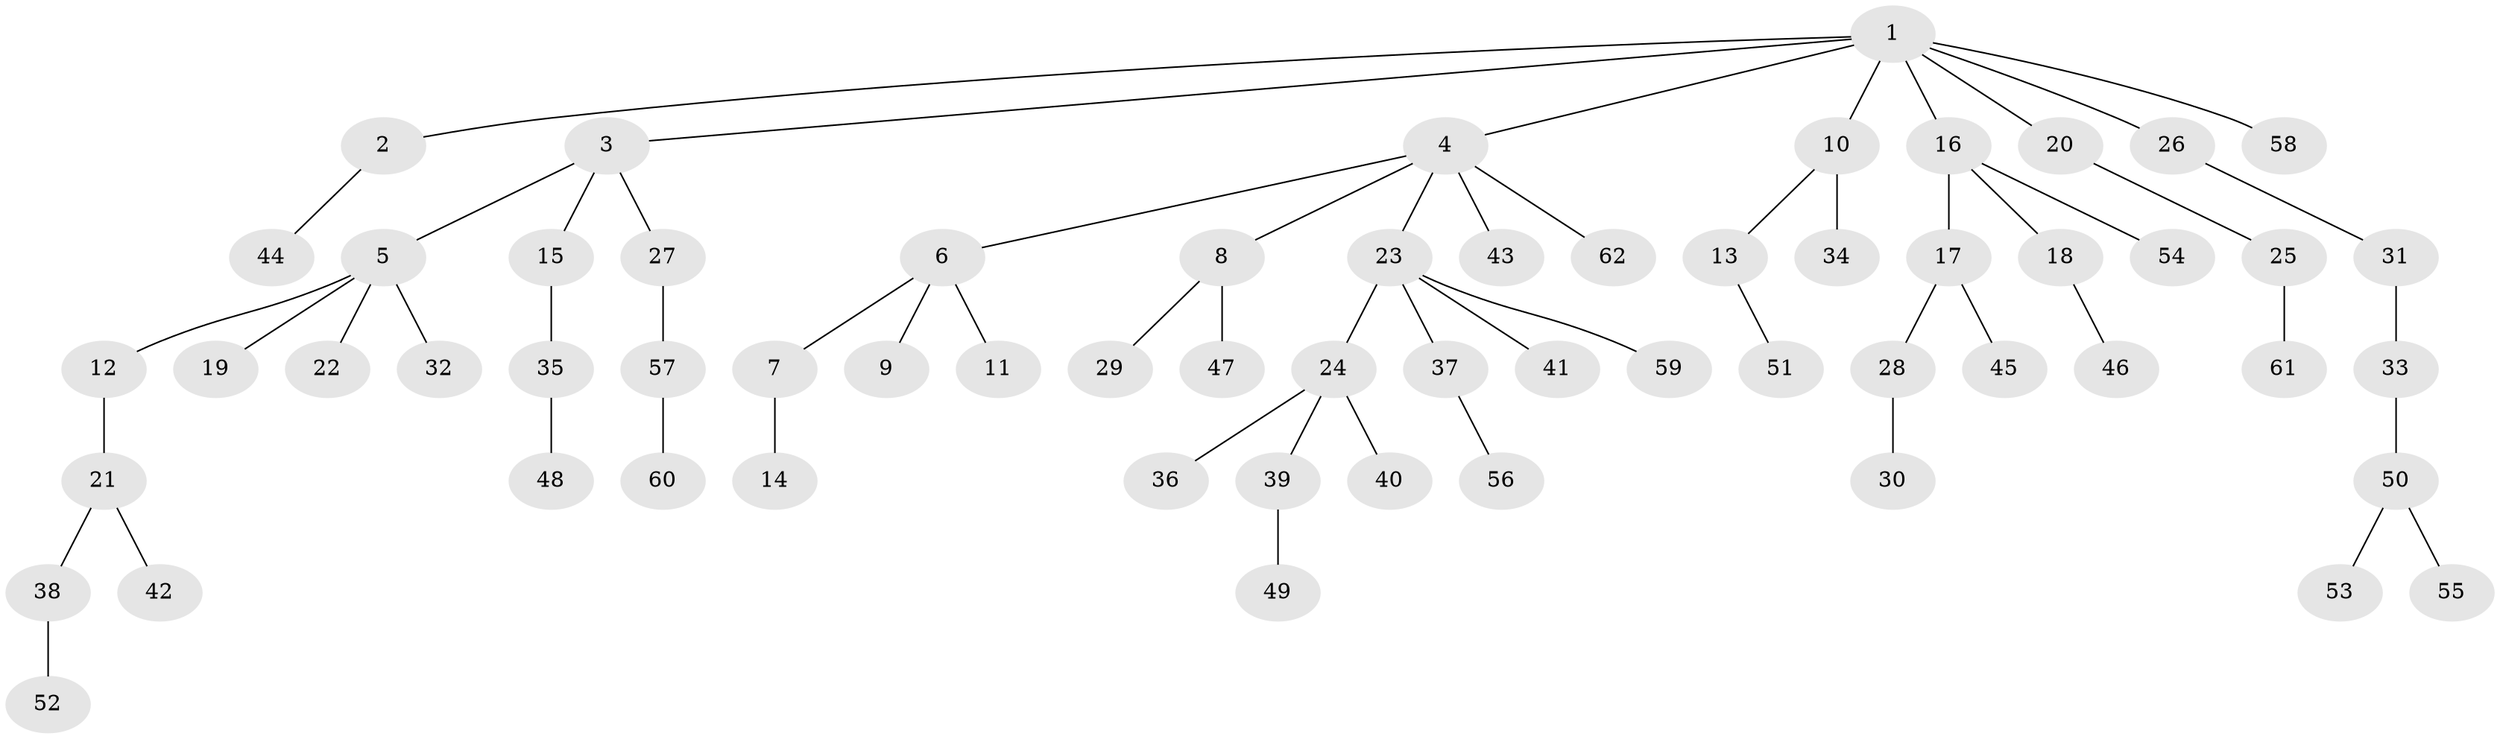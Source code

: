 // coarse degree distribution, {10: 0.023809523809523808, 2: 0.2857142857142857, 5: 0.023809523809523808, 4: 0.023809523809523808, 3: 0.07142857142857142, 1: 0.5476190476190477, 7: 0.023809523809523808}
// Generated by graph-tools (version 1.1) at 2025/42/03/06/25 10:42:06]
// undirected, 62 vertices, 61 edges
graph export_dot {
graph [start="1"]
  node [color=gray90,style=filled];
  1;
  2;
  3;
  4;
  5;
  6;
  7;
  8;
  9;
  10;
  11;
  12;
  13;
  14;
  15;
  16;
  17;
  18;
  19;
  20;
  21;
  22;
  23;
  24;
  25;
  26;
  27;
  28;
  29;
  30;
  31;
  32;
  33;
  34;
  35;
  36;
  37;
  38;
  39;
  40;
  41;
  42;
  43;
  44;
  45;
  46;
  47;
  48;
  49;
  50;
  51;
  52;
  53;
  54;
  55;
  56;
  57;
  58;
  59;
  60;
  61;
  62;
  1 -- 2;
  1 -- 3;
  1 -- 4;
  1 -- 10;
  1 -- 16;
  1 -- 20;
  1 -- 26;
  1 -- 58;
  2 -- 44;
  3 -- 5;
  3 -- 15;
  3 -- 27;
  4 -- 6;
  4 -- 8;
  4 -- 23;
  4 -- 43;
  4 -- 62;
  5 -- 12;
  5 -- 19;
  5 -- 22;
  5 -- 32;
  6 -- 7;
  6 -- 9;
  6 -- 11;
  7 -- 14;
  8 -- 29;
  8 -- 47;
  10 -- 13;
  10 -- 34;
  12 -- 21;
  13 -- 51;
  15 -- 35;
  16 -- 17;
  16 -- 18;
  16 -- 54;
  17 -- 28;
  17 -- 45;
  18 -- 46;
  20 -- 25;
  21 -- 38;
  21 -- 42;
  23 -- 24;
  23 -- 37;
  23 -- 41;
  23 -- 59;
  24 -- 36;
  24 -- 39;
  24 -- 40;
  25 -- 61;
  26 -- 31;
  27 -- 57;
  28 -- 30;
  31 -- 33;
  33 -- 50;
  35 -- 48;
  37 -- 56;
  38 -- 52;
  39 -- 49;
  50 -- 53;
  50 -- 55;
  57 -- 60;
}
